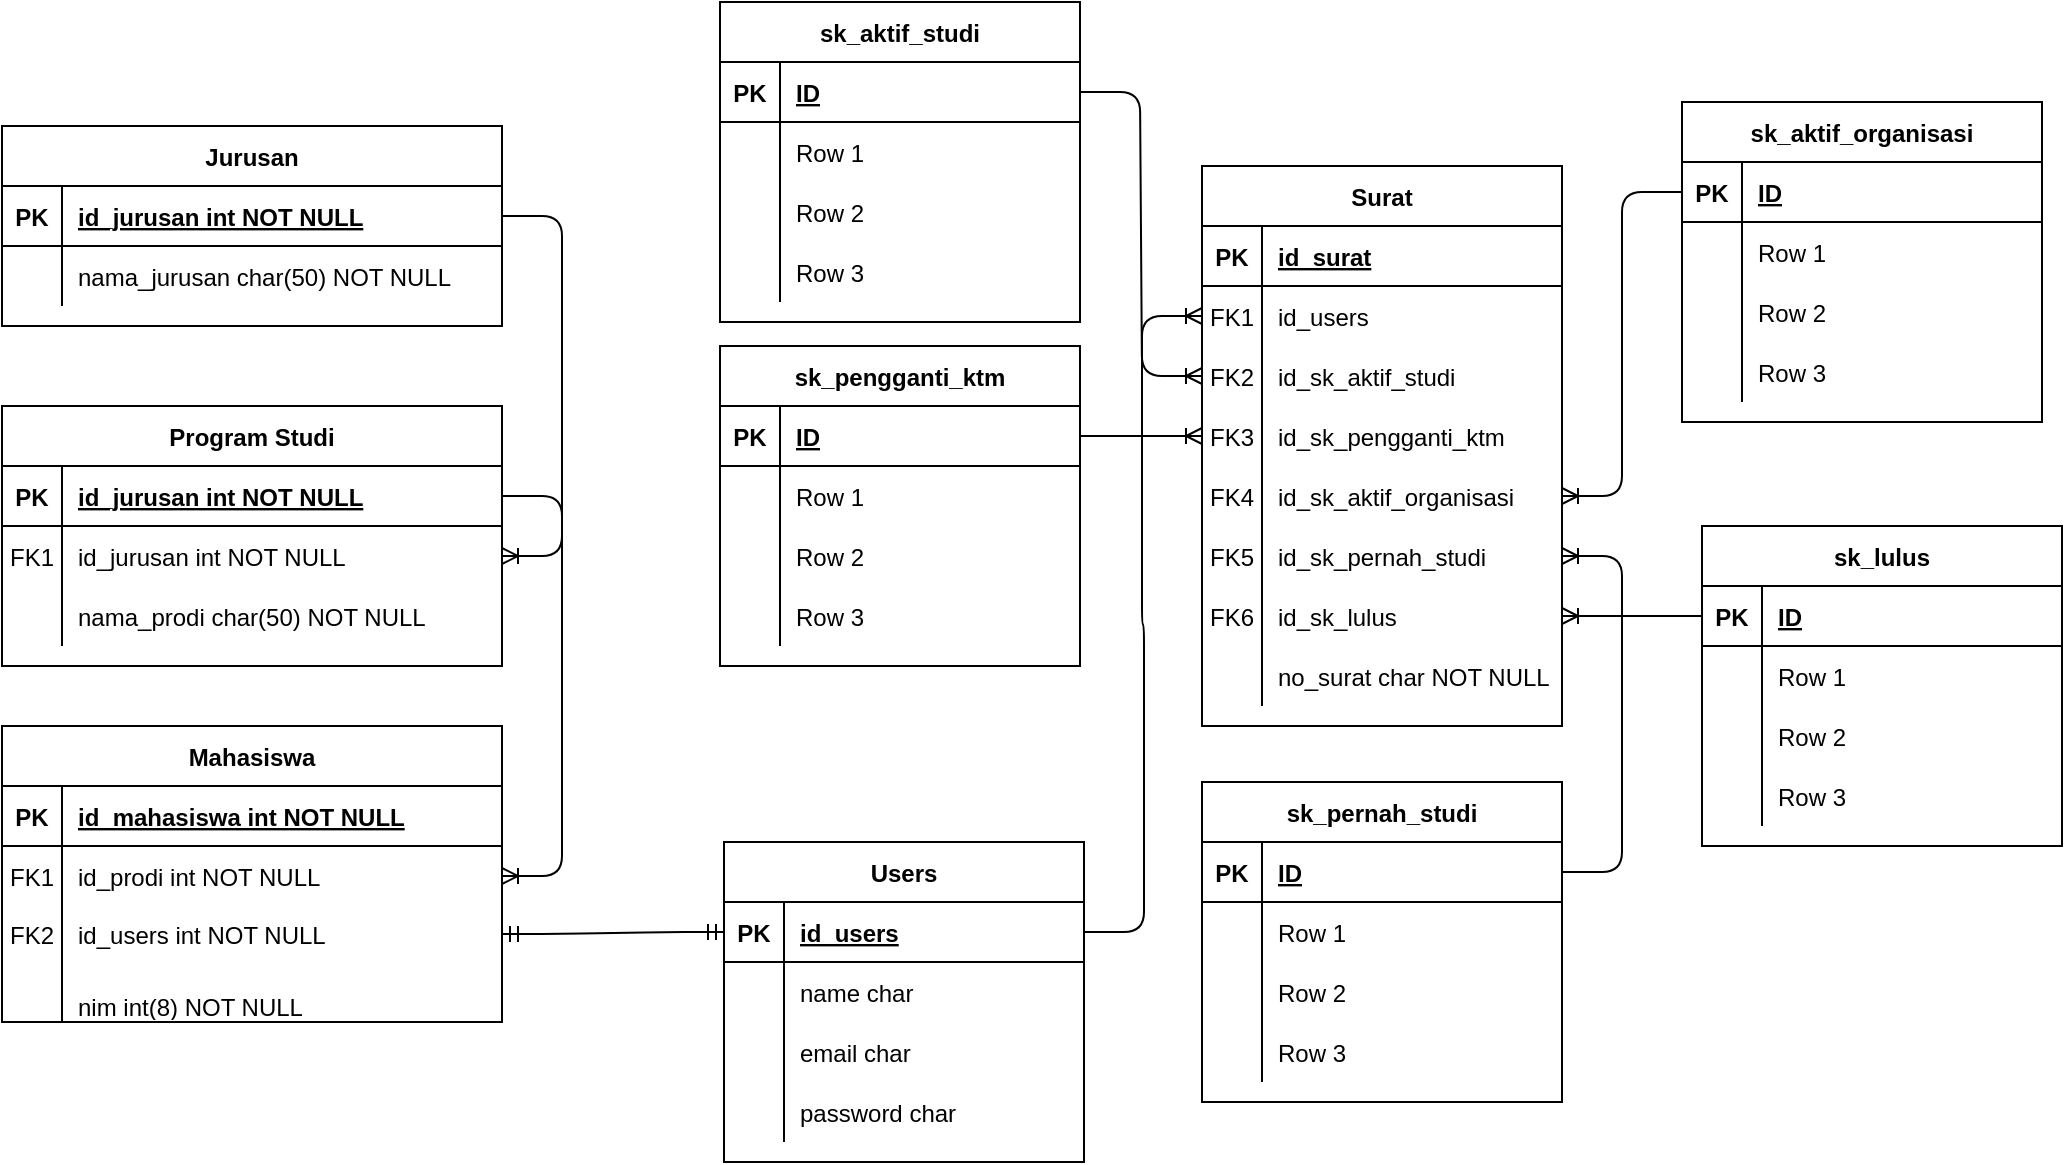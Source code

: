 <mxfile version="14.7.0" type="github">
  <diagram id="R2lEEEUBdFMjLlhIrx00" name="Page-1">
    <mxGraphModel dx="955" dy="493" grid="1" gridSize="10" guides="1" tooltips="1" connect="1" arrows="1" fold="1" page="1" pageScale="1" pageWidth="1654" pageHeight="1169" math="0" shadow="0" extFonts="Permanent Marker^https://fonts.googleapis.com/css?family=Permanent+Marker">
      <root>
        <mxCell id="0" />
        <mxCell id="1" parent="0" />
        <mxCell id="C-vyLk0tnHw3VtMMgP7b-2" value="Program Studi" style="shape=table;startSize=30;container=1;collapsible=1;childLayout=tableLayout;fixedRows=1;rowLines=0;fontStyle=1;align=center;resizeLast=1;" parent="1" vertex="1">
          <mxGeometry x="40" y="212" width="250" height="130" as="geometry" />
        </mxCell>
        <mxCell id="C-vyLk0tnHw3VtMMgP7b-3" value="" style="shape=partialRectangle;collapsible=0;dropTarget=0;pointerEvents=0;fillColor=none;points=[[0,0.5],[1,0.5]];portConstraint=eastwest;top=0;left=0;right=0;bottom=1;" parent="C-vyLk0tnHw3VtMMgP7b-2" vertex="1">
          <mxGeometry y="30" width="250" height="30" as="geometry" />
        </mxCell>
        <mxCell id="C-vyLk0tnHw3VtMMgP7b-4" value="PK" style="shape=partialRectangle;overflow=hidden;connectable=0;fillColor=none;top=0;left=0;bottom=0;right=0;fontStyle=1;" parent="C-vyLk0tnHw3VtMMgP7b-3" vertex="1">
          <mxGeometry width="30" height="30" as="geometry" />
        </mxCell>
        <mxCell id="C-vyLk0tnHw3VtMMgP7b-5" value="id_jurusan int NOT NULL " style="shape=partialRectangle;overflow=hidden;connectable=0;fillColor=none;top=0;left=0;bottom=0;right=0;align=left;spacingLeft=6;fontStyle=5;" parent="C-vyLk0tnHw3VtMMgP7b-3" vertex="1">
          <mxGeometry x="30" width="220" height="30" as="geometry" />
        </mxCell>
        <mxCell id="C-vyLk0tnHw3VtMMgP7b-6" value="" style="shape=partialRectangle;collapsible=0;dropTarget=0;pointerEvents=0;fillColor=none;points=[[0,0.5],[1,0.5]];portConstraint=eastwest;top=0;left=0;right=0;bottom=0;" parent="C-vyLk0tnHw3VtMMgP7b-2" vertex="1">
          <mxGeometry y="60" width="250" height="30" as="geometry" />
        </mxCell>
        <mxCell id="C-vyLk0tnHw3VtMMgP7b-7" value="FK1" style="shape=partialRectangle;overflow=hidden;connectable=0;fillColor=none;top=0;left=0;bottom=0;right=0;" parent="C-vyLk0tnHw3VtMMgP7b-6" vertex="1">
          <mxGeometry width="30" height="30" as="geometry" />
        </mxCell>
        <mxCell id="C-vyLk0tnHw3VtMMgP7b-8" value="id_jurusan int NOT NULL" style="shape=partialRectangle;overflow=hidden;connectable=0;fillColor=none;top=0;left=0;bottom=0;right=0;align=left;spacingLeft=6;" parent="C-vyLk0tnHw3VtMMgP7b-6" vertex="1">
          <mxGeometry x="30" width="220" height="30" as="geometry" />
        </mxCell>
        <mxCell id="C-vyLk0tnHw3VtMMgP7b-9" value="" style="shape=partialRectangle;collapsible=0;dropTarget=0;pointerEvents=0;fillColor=none;points=[[0,0.5],[1,0.5]];portConstraint=eastwest;top=0;left=0;right=0;bottom=0;" parent="C-vyLk0tnHw3VtMMgP7b-2" vertex="1">
          <mxGeometry y="90" width="250" height="30" as="geometry" />
        </mxCell>
        <mxCell id="C-vyLk0tnHw3VtMMgP7b-10" value="" style="shape=partialRectangle;overflow=hidden;connectable=0;fillColor=none;top=0;left=0;bottom=0;right=0;" parent="C-vyLk0tnHw3VtMMgP7b-9" vertex="1">
          <mxGeometry width="30" height="30" as="geometry" />
        </mxCell>
        <mxCell id="C-vyLk0tnHw3VtMMgP7b-11" value="nama_prodi char(50) NOT NULL" style="shape=partialRectangle;overflow=hidden;connectable=0;fillColor=none;top=0;left=0;bottom=0;right=0;align=left;spacingLeft=6;" parent="C-vyLk0tnHw3VtMMgP7b-9" vertex="1">
          <mxGeometry x="30" width="220" height="30" as="geometry" />
        </mxCell>
        <mxCell id="C-vyLk0tnHw3VtMMgP7b-13" value="Mahasiswa" style="shape=table;startSize=30;container=1;collapsible=1;childLayout=tableLayout;fixedRows=1;rowLines=0;fontStyle=1;align=center;resizeLast=1;" parent="1" vertex="1">
          <mxGeometry x="40" y="372" width="250" height="148" as="geometry" />
        </mxCell>
        <mxCell id="C-vyLk0tnHw3VtMMgP7b-14" value="" style="shape=partialRectangle;collapsible=0;dropTarget=0;pointerEvents=0;fillColor=none;points=[[0,0.5],[1,0.5]];portConstraint=eastwest;top=0;left=0;right=0;bottom=1;" parent="C-vyLk0tnHw3VtMMgP7b-13" vertex="1">
          <mxGeometry y="30" width="250" height="30" as="geometry" />
        </mxCell>
        <mxCell id="C-vyLk0tnHw3VtMMgP7b-15" value="PK" style="shape=partialRectangle;overflow=hidden;connectable=0;fillColor=none;top=0;left=0;bottom=0;right=0;fontStyle=1;" parent="C-vyLk0tnHw3VtMMgP7b-14" vertex="1">
          <mxGeometry width="30" height="30" as="geometry" />
        </mxCell>
        <mxCell id="C-vyLk0tnHw3VtMMgP7b-16" value="id_mahasiswa int NOT NULL " style="shape=partialRectangle;overflow=hidden;connectable=0;fillColor=none;top=0;left=0;bottom=0;right=0;align=left;spacingLeft=6;fontStyle=5;" parent="C-vyLk0tnHw3VtMMgP7b-14" vertex="1">
          <mxGeometry x="30" width="220" height="30" as="geometry" />
        </mxCell>
        <mxCell id="C-vyLk0tnHw3VtMMgP7b-17" value="" style="shape=partialRectangle;collapsible=0;dropTarget=0;pointerEvents=0;fillColor=none;points=[[0,0.5],[1,0.5]];portConstraint=eastwest;top=0;left=0;right=0;bottom=0;" parent="C-vyLk0tnHw3VtMMgP7b-13" vertex="1">
          <mxGeometry y="60" width="250" height="30" as="geometry" />
        </mxCell>
        <mxCell id="C-vyLk0tnHw3VtMMgP7b-18" value="FK1" style="shape=partialRectangle;overflow=hidden;connectable=0;fillColor=none;top=0;left=0;bottom=0;right=0;" parent="C-vyLk0tnHw3VtMMgP7b-17" vertex="1">
          <mxGeometry width="30" height="30" as="geometry" />
        </mxCell>
        <mxCell id="C-vyLk0tnHw3VtMMgP7b-19" value="id_prodi int NOT NULL" style="shape=partialRectangle;overflow=hidden;connectable=0;fillColor=none;top=0;left=0;bottom=0;right=0;align=left;spacingLeft=6;" parent="C-vyLk0tnHw3VtMMgP7b-17" vertex="1">
          <mxGeometry x="30" width="220" height="30" as="geometry" />
        </mxCell>
        <mxCell id="C-vyLk0tnHw3VtMMgP7b-20" value="" style="shape=partialRectangle;collapsible=0;dropTarget=0;pointerEvents=0;fillColor=none;points=[[0,0.5],[1,0.5]];portConstraint=eastwest;top=0;left=0;right=0;bottom=0;" parent="C-vyLk0tnHw3VtMMgP7b-13" vertex="1">
          <mxGeometry y="90" width="250" height="28" as="geometry" />
        </mxCell>
        <mxCell id="C-vyLk0tnHw3VtMMgP7b-21" value="FK2" style="shape=partialRectangle;overflow=hidden;connectable=0;fillColor=none;top=0;left=0;bottom=0;right=0;" parent="C-vyLk0tnHw3VtMMgP7b-20" vertex="1">
          <mxGeometry width="30" height="28" as="geometry" />
        </mxCell>
        <mxCell id="C-vyLk0tnHw3VtMMgP7b-22" value="id_users int NOT NULL" style="shape=partialRectangle;overflow=hidden;connectable=0;fillColor=none;top=0;left=0;bottom=0;right=0;align=left;spacingLeft=6;" parent="C-vyLk0tnHw3VtMMgP7b-20" vertex="1">
          <mxGeometry x="30" width="220" height="28" as="geometry" />
        </mxCell>
        <mxCell id="Css9XvRu0PwfQT0z8fTq-24" style="shape=partialRectangle;collapsible=0;dropTarget=0;pointerEvents=0;fillColor=none;points=[[0,0.5],[1,0.5]];portConstraint=eastwest;top=0;left=0;right=0;bottom=0;" vertex="1" parent="C-vyLk0tnHw3VtMMgP7b-13">
          <mxGeometry y="118" width="250" height="30" as="geometry" />
        </mxCell>
        <mxCell id="Css9XvRu0PwfQT0z8fTq-25" style="shape=partialRectangle;overflow=hidden;connectable=0;fillColor=none;top=0;left=0;bottom=0;right=0;" vertex="1" parent="Css9XvRu0PwfQT0z8fTq-24">
          <mxGeometry width="30" height="30" as="geometry" />
        </mxCell>
        <mxCell id="Css9XvRu0PwfQT0z8fTq-26" value="&#xa;nim int(8) NOT NULL&#xa;&#xa;" style="shape=partialRectangle;overflow=hidden;connectable=0;fillColor=none;top=0;left=0;bottom=0;right=0;align=left;spacingLeft=6;" vertex="1" parent="Css9XvRu0PwfQT0z8fTq-24">
          <mxGeometry x="30" width="220" height="30" as="geometry" />
        </mxCell>
        <mxCell id="C-vyLk0tnHw3VtMMgP7b-23" value="Jurusan" style="shape=table;startSize=30;container=1;collapsible=1;childLayout=tableLayout;fixedRows=1;rowLines=0;fontStyle=1;align=center;resizeLast=1;" parent="1" vertex="1">
          <mxGeometry x="40" y="72" width="250" height="100" as="geometry" />
        </mxCell>
        <mxCell id="C-vyLk0tnHw3VtMMgP7b-24" value="" style="shape=partialRectangle;collapsible=0;dropTarget=0;pointerEvents=0;fillColor=none;points=[[0,0.5],[1,0.5]];portConstraint=eastwest;top=0;left=0;right=0;bottom=1;" parent="C-vyLk0tnHw3VtMMgP7b-23" vertex="1">
          <mxGeometry y="30" width="250" height="30" as="geometry" />
        </mxCell>
        <mxCell id="C-vyLk0tnHw3VtMMgP7b-25" value="PK" style="shape=partialRectangle;overflow=hidden;connectable=0;fillColor=none;top=0;left=0;bottom=0;right=0;fontStyle=1;" parent="C-vyLk0tnHw3VtMMgP7b-24" vertex="1">
          <mxGeometry width="30" height="30" as="geometry" />
        </mxCell>
        <mxCell id="C-vyLk0tnHw3VtMMgP7b-26" value="id_jurusan int NOT NULL " style="shape=partialRectangle;overflow=hidden;connectable=0;fillColor=none;top=0;left=0;bottom=0;right=0;align=left;spacingLeft=6;fontStyle=5;" parent="C-vyLk0tnHw3VtMMgP7b-24" vertex="1">
          <mxGeometry x="30" width="220" height="30" as="geometry" />
        </mxCell>
        <mxCell id="C-vyLk0tnHw3VtMMgP7b-27" value="" style="shape=partialRectangle;collapsible=0;dropTarget=0;pointerEvents=0;fillColor=none;points=[[0,0.5],[1,0.5]];portConstraint=eastwest;top=0;left=0;right=0;bottom=0;" parent="C-vyLk0tnHw3VtMMgP7b-23" vertex="1">
          <mxGeometry y="60" width="250" height="30" as="geometry" />
        </mxCell>
        <mxCell id="C-vyLk0tnHw3VtMMgP7b-28" value="" style="shape=partialRectangle;overflow=hidden;connectable=0;fillColor=none;top=0;left=0;bottom=0;right=0;" parent="C-vyLk0tnHw3VtMMgP7b-27" vertex="1">
          <mxGeometry width="30" height="30" as="geometry" />
        </mxCell>
        <mxCell id="C-vyLk0tnHw3VtMMgP7b-29" value="nama_jurusan char(50) NOT NULL" style="shape=partialRectangle;overflow=hidden;connectable=0;fillColor=none;top=0;left=0;bottom=0;right=0;align=left;spacingLeft=6;" parent="C-vyLk0tnHw3VtMMgP7b-27" vertex="1">
          <mxGeometry x="30" width="220" height="30" as="geometry" />
        </mxCell>
        <mxCell id="Css9XvRu0PwfQT0z8fTq-1" value="Users" style="shape=table;startSize=30;container=1;collapsible=1;childLayout=tableLayout;fixedRows=1;rowLines=0;fontStyle=1;align=center;resizeLast=1;" vertex="1" parent="1">
          <mxGeometry x="401" y="430" width="180" height="160" as="geometry" />
        </mxCell>
        <mxCell id="Css9XvRu0PwfQT0z8fTq-2" value="" style="shape=partialRectangle;collapsible=0;dropTarget=0;pointerEvents=0;fillColor=none;top=0;left=0;bottom=1;right=0;points=[[0,0.5],[1,0.5]];portConstraint=eastwest;" vertex="1" parent="Css9XvRu0PwfQT0z8fTq-1">
          <mxGeometry y="30" width="180" height="30" as="geometry" />
        </mxCell>
        <mxCell id="Css9XvRu0PwfQT0z8fTq-3" value="PK" style="shape=partialRectangle;connectable=0;fillColor=none;top=0;left=0;bottom=0;right=0;fontStyle=1;overflow=hidden;" vertex="1" parent="Css9XvRu0PwfQT0z8fTq-2">
          <mxGeometry width="30" height="30" as="geometry" />
        </mxCell>
        <mxCell id="Css9XvRu0PwfQT0z8fTq-4" value="id_users" style="shape=partialRectangle;connectable=0;fillColor=none;top=0;left=0;bottom=0;right=0;align=left;spacingLeft=6;fontStyle=5;overflow=hidden;" vertex="1" parent="Css9XvRu0PwfQT0z8fTq-2">
          <mxGeometry x="30" width="150" height="30" as="geometry" />
        </mxCell>
        <mxCell id="Css9XvRu0PwfQT0z8fTq-5" value="" style="shape=partialRectangle;collapsible=0;dropTarget=0;pointerEvents=0;fillColor=none;top=0;left=0;bottom=0;right=0;points=[[0,0.5],[1,0.5]];portConstraint=eastwest;" vertex="1" parent="Css9XvRu0PwfQT0z8fTq-1">
          <mxGeometry y="60" width="180" height="30" as="geometry" />
        </mxCell>
        <mxCell id="Css9XvRu0PwfQT0z8fTq-6" value="" style="shape=partialRectangle;connectable=0;fillColor=none;top=0;left=0;bottom=0;right=0;editable=1;overflow=hidden;" vertex="1" parent="Css9XvRu0PwfQT0z8fTq-5">
          <mxGeometry width="30" height="30" as="geometry" />
        </mxCell>
        <mxCell id="Css9XvRu0PwfQT0z8fTq-7" value="name char" style="shape=partialRectangle;connectable=0;fillColor=none;top=0;left=0;bottom=0;right=0;align=left;spacingLeft=6;overflow=hidden;" vertex="1" parent="Css9XvRu0PwfQT0z8fTq-5">
          <mxGeometry x="30" width="150" height="30" as="geometry" />
        </mxCell>
        <mxCell id="Css9XvRu0PwfQT0z8fTq-8" value="" style="shape=partialRectangle;collapsible=0;dropTarget=0;pointerEvents=0;fillColor=none;top=0;left=0;bottom=0;right=0;points=[[0,0.5],[1,0.5]];portConstraint=eastwest;" vertex="1" parent="Css9XvRu0PwfQT0z8fTq-1">
          <mxGeometry y="90" width="180" height="30" as="geometry" />
        </mxCell>
        <mxCell id="Css9XvRu0PwfQT0z8fTq-9" value="" style="shape=partialRectangle;connectable=0;fillColor=none;top=0;left=0;bottom=0;right=0;editable=1;overflow=hidden;" vertex="1" parent="Css9XvRu0PwfQT0z8fTq-8">
          <mxGeometry width="30" height="30" as="geometry" />
        </mxCell>
        <mxCell id="Css9XvRu0PwfQT0z8fTq-10" value="email char" style="shape=partialRectangle;connectable=0;fillColor=none;top=0;left=0;bottom=0;right=0;align=left;spacingLeft=6;overflow=hidden;" vertex="1" parent="Css9XvRu0PwfQT0z8fTq-8">
          <mxGeometry x="30" width="150" height="30" as="geometry" />
        </mxCell>
        <mxCell id="Css9XvRu0PwfQT0z8fTq-11" value="" style="shape=partialRectangle;collapsible=0;dropTarget=0;pointerEvents=0;fillColor=none;top=0;left=0;bottom=0;right=0;points=[[0,0.5],[1,0.5]];portConstraint=eastwest;" vertex="1" parent="Css9XvRu0PwfQT0z8fTq-1">
          <mxGeometry y="120" width="180" height="30" as="geometry" />
        </mxCell>
        <mxCell id="Css9XvRu0PwfQT0z8fTq-12" value="" style="shape=partialRectangle;connectable=0;fillColor=none;top=0;left=0;bottom=0;right=0;editable=1;overflow=hidden;" vertex="1" parent="Css9XvRu0PwfQT0z8fTq-11">
          <mxGeometry width="30" height="30" as="geometry" />
        </mxCell>
        <mxCell id="Css9XvRu0PwfQT0z8fTq-13" value="password char" style="shape=partialRectangle;connectable=0;fillColor=none;top=0;left=0;bottom=0;right=0;align=left;spacingLeft=6;overflow=hidden;" vertex="1" parent="Css9XvRu0PwfQT0z8fTq-11">
          <mxGeometry x="30" width="150" height="30" as="geometry" />
        </mxCell>
        <mxCell id="Css9XvRu0PwfQT0z8fTq-28" value="" style="edgeStyle=entityRelationEdgeStyle;fontSize=12;html=1;endArrow=ERmandOne;startArrow=ERmandOne;" edge="1" parent="1" source="Css9XvRu0PwfQT0z8fTq-2" target="C-vyLk0tnHw3VtMMgP7b-20">
          <mxGeometry width="100" height="100" relative="1" as="geometry">
            <mxPoint x="630" y="230" as="sourcePoint" />
            <mxPoint x="730" y="140" as="targetPoint" />
          </mxGeometry>
        </mxCell>
        <mxCell id="Css9XvRu0PwfQT0z8fTq-30" value="Surat" style="shape=table;startSize=30;container=1;collapsible=1;childLayout=tableLayout;fixedRows=1;rowLines=0;fontStyle=1;align=center;resizeLast=1;" vertex="1" parent="1">
          <mxGeometry x="640" y="92" width="180" height="280" as="geometry" />
        </mxCell>
        <mxCell id="Css9XvRu0PwfQT0z8fTq-31" value="" style="shape=partialRectangle;collapsible=0;dropTarget=0;pointerEvents=0;fillColor=none;top=0;left=0;bottom=1;right=0;points=[[0,0.5],[1,0.5]];portConstraint=eastwest;" vertex="1" parent="Css9XvRu0PwfQT0z8fTq-30">
          <mxGeometry y="30" width="180" height="30" as="geometry" />
        </mxCell>
        <mxCell id="Css9XvRu0PwfQT0z8fTq-32" value="PK" style="shape=partialRectangle;connectable=0;fillColor=none;top=0;left=0;bottom=0;right=0;fontStyle=1;overflow=hidden;" vertex="1" parent="Css9XvRu0PwfQT0z8fTq-31">
          <mxGeometry width="30" height="30" as="geometry" />
        </mxCell>
        <mxCell id="Css9XvRu0PwfQT0z8fTq-33" value="id_surat" style="shape=partialRectangle;connectable=0;fillColor=none;top=0;left=0;bottom=0;right=0;align=left;spacingLeft=6;fontStyle=5;overflow=hidden;" vertex="1" parent="Css9XvRu0PwfQT0z8fTq-31">
          <mxGeometry x="30" width="150" height="30" as="geometry" />
        </mxCell>
        <mxCell id="Css9XvRu0PwfQT0z8fTq-34" value="" style="shape=partialRectangle;collapsible=0;dropTarget=0;pointerEvents=0;fillColor=none;top=0;left=0;bottom=0;right=0;points=[[0,0.5],[1,0.5]];portConstraint=eastwest;" vertex="1" parent="Css9XvRu0PwfQT0z8fTq-30">
          <mxGeometry y="60" width="180" height="30" as="geometry" />
        </mxCell>
        <mxCell id="Css9XvRu0PwfQT0z8fTq-35" value="FK1" style="shape=partialRectangle;connectable=0;fillColor=none;top=0;left=0;bottom=0;right=0;editable=1;overflow=hidden;" vertex="1" parent="Css9XvRu0PwfQT0z8fTq-34">
          <mxGeometry width="30" height="30" as="geometry" />
        </mxCell>
        <mxCell id="Css9XvRu0PwfQT0z8fTq-36" value="id_users" style="shape=partialRectangle;connectable=0;fillColor=none;top=0;left=0;bottom=0;right=0;align=left;spacingLeft=6;overflow=hidden;" vertex="1" parent="Css9XvRu0PwfQT0z8fTq-34">
          <mxGeometry x="30" width="150" height="30" as="geometry" />
        </mxCell>
        <mxCell id="Css9XvRu0PwfQT0z8fTq-37" value="" style="shape=partialRectangle;collapsible=0;dropTarget=0;pointerEvents=0;fillColor=none;top=0;left=0;bottom=0;right=0;points=[[0,0.5],[1,0.5]];portConstraint=eastwest;" vertex="1" parent="Css9XvRu0PwfQT0z8fTq-30">
          <mxGeometry y="90" width="180" height="30" as="geometry" />
        </mxCell>
        <mxCell id="Css9XvRu0PwfQT0z8fTq-38" value="FK2" style="shape=partialRectangle;connectable=0;fillColor=none;top=0;left=0;bottom=0;right=0;editable=1;overflow=hidden;" vertex="1" parent="Css9XvRu0PwfQT0z8fTq-37">
          <mxGeometry width="30" height="30" as="geometry" />
        </mxCell>
        <mxCell id="Css9XvRu0PwfQT0z8fTq-39" value="id_sk_aktif_studi" style="shape=partialRectangle;connectable=0;fillColor=none;top=0;left=0;bottom=0;right=0;align=left;spacingLeft=6;overflow=hidden;" vertex="1" parent="Css9XvRu0PwfQT0z8fTq-37">
          <mxGeometry x="30" width="150" height="30" as="geometry" />
        </mxCell>
        <mxCell id="Css9XvRu0PwfQT0z8fTq-40" value="" style="shape=partialRectangle;collapsible=0;dropTarget=0;pointerEvents=0;fillColor=none;top=0;left=0;bottom=0;right=0;points=[[0,0.5],[1,0.5]];portConstraint=eastwest;" vertex="1" parent="Css9XvRu0PwfQT0z8fTq-30">
          <mxGeometry y="120" width="180" height="30" as="geometry" />
        </mxCell>
        <mxCell id="Css9XvRu0PwfQT0z8fTq-41" value="FK3" style="shape=partialRectangle;connectable=0;fillColor=none;top=0;left=0;bottom=0;right=0;editable=1;overflow=hidden;" vertex="1" parent="Css9XvRu0PwfQT0z8fTq-40">
          <mxGeometry width="30" height="30" as="geometry" />
        </mxCell>
        <mxCell id="Css9XvRu0PwfQT0z8fTq-42" value="id_sk_pengganti_ktm" style="shape=partialRectangle;connectable=0;fillColor=none;top=0;left=0;bottom=0;right=0;align=left;spacingLeft=6;overflow=hidden;" vertex="1" parent="Css9XvRu0PwfQT0z8fTq-40">
          <mxGeometry x="30" width="150" height="30" as="geometry" />
        </mxCell>
        <mxCell id="Css9XvRu0PwfQT0z8fTq-48" style="shape=partialRectangle;collapsible=0;dropTarget=0;pointerEvents=0;fillColor=none;top=0;left=0;bottom=0;right=0;points=[[0,0.5],[1,0.5]];portConstraint=eastwest;" vertex="1" parent="Css9XvRu0PwfQT0z8fTq-30">
          <mxGeometry y="150" width="180" height="30" as="geometry" />
        </mxCell>
        <mxCell id="Css9XvRu0PwfQT0z8fTq-49" value="FK4" style="shape=partialRectangle;connectable=0;fillColor=none;top=0;left=0;bottom=0;right=0;editable=1;overflow=hidden;" vertex="1" parent="Css9XvRu0PwfQT0z8fTq-48">
          <mxGeometry width="30" height="30" as="geometry" />
        </mxCell>
        <mxCell id="Css9XvRu0PwfQT0z8fTq-50" value="id_sk_aktif_organisasi" style="shape=partialRectangle;connectable=0;fillColor=none;top=0;left=0;bottom=0;right=0;align=left;spacingLeft=6;overflow=hidden;" vertex="1" parent="Css9XvRu0PwfQT0z8fTq-48">
          <mxGeometry x="30" width="150" height="30" as="geometry" />
        </mxCell>
        <mxCell id="Css9XvRu0PwfQT0z8fTq-51" style="shape=partialRectangle;collapsible=0;dropTarget=0;pointerEvents=0;fillColor=none;top=0;left=0;bottom=0;right=0;points=[[0,0.5],[1,0.5]];portConstraint=eastwest;" vertex="1" parent="Css9XvRu0PwfQT0z8fTq-30">
          <mxGeometry y="180" width="180" height="30" as="geometry" />
        </mxCell>
        <mxCell id="Css9XvRu0PwfQT0z8fTq-52" value="FK5" style="shape=partialRectangle;connectable=0;fillColor=none;top=0;left=0;bottom=0;right=0;editable=1;overflow=hidden;" vertex="1" parent="Css9XvRu0PwfQT0z8fTq-51">
          <mxGeometry width="30" height="30" as="geometry" />
        </mxCell>
        <mxCell id="Css9XvRu0PwfQT0z8fTq-53" value="id_sk_pernah_studi" style="shape=partialRectangle;connectable=0;fillColor=none;top=0;left=0;bottom=0;right=0;align=left;spacingLeft=6;overflow=hidden;" vertex="1" parent="Css9XvRu0PwfQT0z8fTq-51">
          <mxGeometry x="30" width="150" height="30" as="geometry" />
        </mxCell>
        <mxCell id="Css9XvRu0PwfQT0z8fTq-54" style="shape=partialRectangle;collapsible=0;dropTarget=0;pointerEvents=0;fillColor=none;top=0;left=0;bottom=0;right=0;points=[[0,0.5],[1,0.5]];portConstraint=eastwest;" vertex="1" parent="Css9XvRu0PwfQT0z8fTq-30">
          <mxGeometry y="210" width="180" height="30" as="geometry" />
        </mxCell>
        <mxCell id="Css9XvRu0PwfQT0z8fTq-55" value="FK6" style="shape=partialRectangle;connectable=0;fillColor=none;top=0;left=0;bottom=0;right=0;editable=1;overflow=hidden;" vertex="1" parent="Css9XvRu0PwfQT0z8fTq-54">
          <mxGeometry width="30" height="30" as="geometry" />
        </mxCell>
        <mxCell id="Css9XvRu0PwfQT0z8fTq-56" value="id_sk_lulus" style="shape=partialRectangle;connectable=0;fillColor=none;top=0;left=0;bottom=0;right=0;align=left;spacingLeft=6;overflow=hidden;" vertex="1" parent="Css9XvRu0PwfQT0z8fTq-54">
          <mxGeometry x="30" width="150" height="30" as="geometry" />
        </mxCell>
        <mxCell id="Css9XvRu0PwfQT0z8fTq-57" style="shape=partialRectangle;collapsible=0;dropTarget=0;pointerEvents=0;fillColor=none;top=0;left=0;bottom=0;right=0;points=[[0,0.5],[1,0.5]];portConstraint=eastwest;" vertex="1" parent="Css9XvRu0PwfQT0z8fTq-30">
          <mxGeometry y="240" width="180" height="30" as="geometry" />
        </mxCell>
        <mxCell id="Css9XvRu0PwfQT0z8fTq-58" style="shape=partialRectangle;connectable=0;fillColor=none;top=0;left=0;bottom=0;right=0;editable=1;overflow=hidden;" vertex="1" parent="Css9XvRu0PwfQT0z8fTq-57">
          <mxGeometry width="30" height="30" as="geometry" />
        </mxCell>
        <mxCell id="Css9XvRu0PwfQT0z8fTq-59" value="no_surat char NOT NULL" style="shape=partialRectangle;connectable=0;fillColor=none;top=0;left=0;bottom=0;right=0;align=left;spacingLeft=6;overflow=hidden;" vertex="1" parent="Css9XvRu0PwfQT0z8fTq-57">
          <mxGeometry x="30" width="150" height="30" as="geometry" />
        </mxCell>
        <mxCell id="Css9XvRu0PwfQT0z8fTq-45" value="" style="edgeStyle=entityRelationEdgeStyle;fontSize=12;html=1;endArrow=ERoneToMany;" edge="1" parent="1" source="C-vyLk0tnHw3VtMMgP7b-24" target="C-vyLk0tnHw3VtMMgP7b-6">
          <mxGeometry width="100" height="100" relative="1" as="geometry">
            <mxPoint x="-80" y="260" as="sourcePoint" />
            <mxPoint x="20" y="70" as="targetPoint" />
          </mxGeometry>
        </mxCell>
        <mxCell id="Css9XvRu0PwfQT0z8fTq-46" value="" style="edgeStyle=entityRelationEdgeStyle;fontSize=12;html=1;endArrow=ERoneToMany;" edge="1" parent="1" source="C-vyLk0tnHw3VtMMgP7b-3" target="C-vyLk0tnHw3VtMMgP7b-17">
          <mxGeometry width="100" height="100" relative="1" as="geometry">
            <mxPoint x="320" y="372" as="sourcePoint" />
            <mxPoint x="420" y="272" as="targetPoint" />
          </mxGeometry>
        </mxCell>
        <mxCell id="Css9XvRu0PwfQT0z8fTq-47" value="" style="edgeStyle=entityRelationEdgeStyle;fontSize=12;html=1;endArrow=ERoneToMany;" edge="1" parent="1" source="Css9XvRu0PwfQT0z8fTq-2" target="Css9XvRu0PwfQT0z8fTq-34">
          <mxGeometry width="100" height="100" relative="1" as="geometry">
            <mxPoint x="690" y="490" as="sourcePoint" />
            <mxPoint x="790" y="390" as="targetPoint" />
          </mxGeometry>
        </mxCell>
        <mxCell id="Css9XvRu0PwfQT0z8fTq-60" value="sk_aktif_studi" style="shape=table;startSize=30;container=1;collapsible=1;childLayout=tableLayout;fixedRows=1;rowLines=0;fontStyle=1;align=center;resizeLast=1;" vertex="1" parent="1">
          <mxGeometry x="399" y="10" width="180" height="160" as="geometry" />
        </mxCell>
        <mxCell id="Css9XvRu0PwfQT0z8fTq-61" value="" style="shape=partialRectangle;collapsible=0;dropTarget=0;pointerEvents=0;fillColor=none;top=0;left=0;bottom=1;right=0;points=[[0,0.5],[1,0.5]];portConstraint=eastwest;" vertex="1" parent="Css9XvRu0PwfQT0z8fTq-60">
          <mxGeometry y="30" width="180" height="30" as="geometry" />
        </mxCell>
        <mxCell id="Css9XvRu0PwfQT0z8fTq-62" value="PK" style="shape=partialRectangle;connectable=0;fillColor=none;top=0;left=0;bottom=0;right=0;fontStyle=1;overflow=hidden;" vertex="1" parent="Css9XvRu0PwfQT0z8fTq-61">
          <mxGeometry width="30" height="30" as="geometry" />
        </mxCell>
        <mxCell id="Css9XvRu0PwfQT0z8fTq-63" value="ID" style="shape=partialRectangle;connectable=0;fillColor=none;top=0;left=0;bottom=0;right=0;align=left;spacingLeft=6;fontStyle=5;overflow=hidden;" vertex="1" parent="Css9XvRu0PwfQT0z8fTq-61">
          <mxGeometry x="30" width="150" height="30" as="geometry" />
        </mxCell>
        <mxCell id="Css9XvRu0PwfQT0z8fTq-64" value="" style="shape=partialRectangle;collapsible=0;dropTarget=0;pointerEvents=0;fillColor=none;top=0;left=0;bottom=0;right=0;points=[[0,0.5],[1,0.5]];portConstraint=eastwest;" vertex="1" parent="Css9XvRu0PwfQT0z8fTq-60">
          <mxGeometry y="60" width="180" height="30" as="geometry" />
        </mxCell>
        <mxCell id="Css9XvRu0PwfQT0z8fTq-65" value="" style="shape=partialRectangle;connectable=0;fillColor=none;top=0;left=0;bottom=0;right=0;editable=1;overflow=hidden;" vertex="1" parent="Css9XvRu0PwfQT0z8fTq-64">
          <mxGeometry width="30" height="30" as="geometry" />
        </mxCell>
        <mxCell id="Css9XvRu0PwfQT0z8fTq-66" value="Row 1" style="shape=partialRectangle;connectable=0;fillColor=none;top=0;left=0;bottom=0;right=0;align=left;spacingLeft=6;overflow=hidden;" vertex="1" parent="Css9XvRu0PwfQT0z8fTq-64">
          <mxGeometry x="30" width="150" height="30" as="geometry" />
        </mxCell>
        <mxCell id="Css9XvRu0PwfQT0z8fTq-67" value="" style="shape=partialRectangle;collapsible=0;dropTarget=0;pointerEvents=0;fillColor=none;top=0;left=0;bottom=0;right=0;points=[[0,0.5],[1,0.5]];portConstraint=eastwest;" vertex="1" parent="Css9XvRu0PwfQT0z8fTq-60">
          <mxGeometry y="90" width="180" height="30" as="geometry" />
        </mxCell>
        <mxCell id="Css9XvRu0PwfQT0z8fTq-68" value="" style="shape=partialRectangle;connectable=0;fillColor=none;top=0;left=0;bottom=0;right=0;editable=1;overflow=hidden;" vertex="1" parent="Css9XvRu0PwfQT0z8fTq-67">
          <mxGeometry width="30" height="30" as="geometry" />
        </mxCell>
        <mxCell id="Css9XvRu0PwfQT0z8fTq-69" value="Row 2" style="shape=partialRectangle;connectable=0;fillColor=none;top=0;left=0;bottom=0;right=0;align=left;spacingLeft=6;overflow=hidden;" vertex="1" parent="Css9XvRu0PwfQT0z8fTq-67">
          <mxGeometry x="30" width="150" height="30" as="geometry" />
        </mxCell>
        <mxCell id="Css9XvRu0PwfQT0z8fTq-70" value="" style="shape=partialRectangle;collapsible=0;dropTarget=0;pointerEvents=0;fillColor=none;top=0;left=0;bottom=0;right=0;points=[[0,0.5],[1,0.5]];portConstraint=eastwest;" vertex="1" parent="Css9XvRu0PwfQT0z8fTq-60">
          <mxGeometry y="120" width="180" height="30" as="geometry" />
        </mxCell>
        <mxCell id="Css9XvRu0PwfQT0z8fTq-71" value="" style="shape=partialRectangle;connectable=0;fillColor=none;top=0;left=0;bottom=0;right=0;editable=1;overflow=hidden;" vertex="1" parent="Css9XvRu0PwfQT0z8fTq-70">
          <mxGeometry width="30" height="30" as="geometry" />
        </mxCell>
        <mxCell id="Css9XvRu0PwfQT0z8fTq-72" value="Row 3" style="shape=partialRectangle;connectable=0;fillColor=none;top=0;left=0;bottom=0;right=0;align=left;spacingLeft=6;overflow=hidden;" vertex="1" parent="Css9XvRu0PwfQT0z8fTq-70">
          <mxGeometry x="30" width="150" height="30" as="geometry" />
        </mxCell>
        <mxCell id="Css9XvRu0PwfQT0z8fTq-73" value="sk_pengganti_ktm" style="shape=table;startSize=30;container=1;collapsible=1;childLayout=tableLayout;fixedRows=1;rowLines=0;fontStyle=1;align=center;resizeLast=1;" vertex="1" parent="1">
          <mxGeometry x="399" y="182" width="180" height="160" as="geometry" />
        </mxCell>
        <mxCell id="Css9XvRu0PwfQT0z8fTq-74" value="" style="shape=partialRectangle;collapsible=0;dropTarget=0;pointerEvents=0;fillColor=none;top=0;left=0;bottom=1;right=0;points=[[0,0.5],[1,0.5]];portConstraint=eastwest;" vertex="1" parent="Css9XvRu0PwfQT0z8fTq-73">
          <mxGeometry y="30" width="180" height="30" as="geometry" />
        </mxCell>
        <mxCell id="Css9XvRu0PwfQT0z8fTq-75" value="PK" style="shape=partialRectangle;connectable=0;fillColor=none;top=0;left=0;bottom=0;right=0;fontStyle=1;overflow=hidden;" vertex="1" parent="Css9XvRu0PwfQT0z8fTq-74">
          <mxGeometry width="30" height="30" as="geometry" />
        </mxCell>
        <mxCell id="Css9XvRu0PwfQT0z8fTq-76" value="ID" style="shape=partialRectangle;connectable=0;fillColor=none;top=0;left=0;bottom=0;right=0;align=left;spacingLeft=6;fontStyle=5;overflow=hidden;" vertex="1" parent="Css9XvRu0PwfQT0z8fTq-74">
          <mxGeometry x="30" width="150" height="30" as="geometry" />
        </mxCell>
        <mxCell id="Css9XvRu0PwfQT0z8fTq-77" value="" style="shape=partialRectangle;collapsible=0;dropTarget=0;pointerEvents=0;fillColor=none;top=0;left=0;bottom=0;right=0;points=[[0,0.5],[1,0.5]];portConstraint=eastwest;" vertex="1" parent="Css9XvRu0PwfQT0z8fTq-73">
          <mxGeometry y="60" width="180" height="30" as="geometry" />
        </mxCell>
        <mxCell id="Css9XvRu0PwfQT0z8fTq-78" value="" style="shape=partialRectangle;connectable=0;fillColor=none;top=0;left=0;bottom=0;right=0;editable=1;overflow=hidden;" vertex="1" parent="Css9XvRu0PwfQT0z8fTq-77">
          <mxGeometry width="30" height="30" as="geometry" />
        </mxCell>
        <mxCell id="Css9XvRu0PwfQT0z8fTq-79" value="Row 1" style="shape=partialRectangle;connectable=0;fillColor=none;top=0;left=0;bottom=0;right=0;align=left;spacingLeft=6;overflow=hidden;" vertex="1" parent="Css9XvRu0PwfQT0z8fTq-77">
          <mxGeometry x="30" width="150" height="30" as="geometry" />
        </mxCell>
        <mxCell id="Css9XvRu0PwfQT0z8fTq-80" value="" style="shape=partialRectangle;collapsible=0;dropTarget=0;pointerEvents=0;fillColor=none;top=0;left=0;bottom=0;right=0;points=[[0,0.5],[1,0.5]];portConstraint=eastwest;" vertex="1" parent="Css9XvRu0PwfQT0z8fTq-73">
          <mxGeometry y="90" width="180" height="30" as="geometry" />
        </mxCell>
        <mxCell id="Css9XvRu0PwfQT0z8fTq-81" value="" style="shape=partialRectangle;connectable=0;fillColor=none;top=0;left=0;bottom=0;right=0;editable=1;overflow=hidden;" vertex="1" parent="Css9XvRu0PwfQT0z8fTq-80">
          <mxGeometry width="30" height="30" as="geometry" />
        </mxCell>
        <mxCell id="Css9XvRu0PwfQT0z8fTq-82" value="Row 2" style="shape=partialRectangle;connectable=0;fillColor=none;top=0;left=0;bottom=0;right=0;align=left;spacingLeft=6;overflow=hidden;" vertex="1" parent="Css9XvRu0PwfQT0z8fTq-80">
          <mxGeometry x="30" width="150" height="30" as="geometry" />
        </mxCell>
        <mxCell id="Css9XvRu0PwfQT0z8fTq-83" value="" style="shape=partialRectangle;collapsible=0;dropTarget=0;pointerEvents=0;fillColor=none;top=0;left=0;bottom=0;right=0;points=[[0,0.5],[1,0.5]];portConstraint=eastwest;" vertex="1" parent="Css9XvRu0PwfQT0z8fTq-73">
          <mxGeometry y="120" width="180" height="30" as="geometry" />
        </mxCell>
        <mxCell id="Css9XvRu0PwfQT0z8fTq-84" value="" style="shape=partialRectangle;connectable=0;fillColor=none;top=0;left=0;bottom=0;right=0;editable=1;overflow=hidden;" vertex="1" parent="Css9XvRu0PwfQT0z8fTq-83">
          <mxGeometry width="30" height="30" as="geometry" />
        </mxCell>
        <mxCell id="Css9XvRu0PwfQT0z8fTq-85" value="Row 3" style="shape=partialRectangle;connectable=0;fillColor=none;top=0;left=0;bottom=0;right=0;align=left;spacingLeft=6;overflow=hidden;" vertex="1" parent="Css9XvRu0PwfQT0z8fTq-83">
          <mxGeometry x="30" width="150" height="30" as="geometry" />
        </mxCell>
        <mxCell id="Css9XvRu0PwfQT0z8fTq-86" value="sk_aktif_organisasi" style="shape=table;startSize=30;container=1;collapsible=1;childLayout=tableLayout;fixedRows=1;rowLines=0;fontStyle=1;align=center;resizeLast=1;" vertex="1" parent="1">
          <mxGeometry x="880" y="60" width="180" height="160" as="geometry" />
        </mxCell>
        <mxCell id="Css9XvRu0PwfQT0z8fTq-87" value="" style="shape=partialRectangle;collapsible=0;dropTarget=0;pointerEvents=0;fillColor=none;top=0;left=0;bottom=1;right=0;points=[[0,0.5],[1,0.5]];portConstraint=eastwest;" vertex="1" parent="Css9XvRu0PwfQT0z8fTq-86">
          <mxGeometry y="30" width="180" height="30" as="geometry" />
        </mxCell>
        <mxCell id="Css9XvRu0PwfQT0z8fTq-88" value="PK" style="shape=partialRectangle;connectable=0;fillColor=none;top=0;left=0;bottom=0;right=0;fontStyle=1;overflow=hidden;" vertex="1" parent="Css9XvRu0PwfQT0z8fTq-87">
          <mxGeometry width="30" height="30" as="geometry" />
        </mxCell>
        <mxCell id="Css9XvRu0PwfQT0z8fTq-89" value="ID" style="shape=partialRectangle;connectable=0;fillColor=none;top=0;left=0;bottom=0;right=0;align=left;spacingLeft=6;fontStyle=5;overflow=hidden;" vertex="1" parent="Css9XvRu0PwfQT0z8fTq-87">
          <mxGeometry x="30" width="150" height="30" as="geometry" />
        </mxCell>
        <mxCell id="Css9XvRu0PwfQT0z8fTq-90" value="" style="shape=partialRectangle;collapsible=0;dropTarget=0;pointerEvents=0;fillColor=none;top=0;left=0;bottom=0;right=0;points=[[0,0.5],[1,0.5]];portConstraint=eastwest;" vertex="1" parent="Css9XvRu0PwfQT0z8fTq-86">
          <mxGeometry y="60" width="180" height="30" as="geometry" />
        </mxCell>
        <mxCell id="Css9XvRu0PwfQT0z8fTq-91" value="" style="shape=partialRectangle;connectable=0;fillColor=none;top=0;left=0;bottom=0;right=0;editable=1;overflow=hidden;" vertex="1" parent="Css9XvRu0PwfQT0z8fTq-90">
          <mxGeometry width="30" height="30" as="geometry" />
        </mxCell>
        <mxCell id="Css9XvRu0PwfQT0z8fTq-92" value="Row 1" style="shape=partialRectangle;connectable=0;fillColor=none;top=0;left=0;bottom=0;right=0;align=left;spacingLeft=6;overflow=hidden;" vertex="1" parent="Css9XvRu0PwfQT0z8fTq-90">
          <mxGeometry x="30" width="150" height="30" as="geometry" />
        </mxCell>
        <mxCell id="Css9XvRu0PwfQT0z8fTq-93" value="" style="shape=partialRectangle;collapsible=0;dropTarget=0;pointerEvents=0;fillColor=none;top=0;left=0;bottom=0;right=0;points=[[0,0.5],[1,0.5]];portConstraint=eastwest;" vertex="1" parent="Css9XvRu0PwfQT0z8fTq-86">
          <mxGeometry y="90" width="180" height="30" as="geometry" />
        </mxCell>
        <mxCell id="Css9XvRu0PwfQT0z8fTq-94" value="" style="shape=partialRectangle;connectable=0;fillColor=none;top=0;left=0;bottom=0;right=0;editable=1;overflow=hidden;" vertex="1" parent="Css9XvRu0PwfQT0z8fTq-93">
          <mxGeometry width="30" height="30" as="geometry" />
        </mxCell>
        <mxCell id="Css9XvRu0PwfQT0z8fTq-95" value="Row 2" style="shape=partialRectangle;connectable=0;fillColor=none;top=0;left=0;bottom=0;right=0;align=left;spacingLeft=6;overflow=hidden;" vertex="1" parent="Css9XvRu0PwfQT0z8fTq-93">
          <mxGeometry x="30" width="150" height="30" as="geometry" />
        </mxCell>
        <mxCell id="Css9XvRu0PwfQT0z8fTq-96" value="" style="shape=partialRectangle;collapsible=0;dropTarget=0;pointerEvents=0;fillColor=none;top=0;left=0;bottom=0;right=0;points=[[0,0.5],[1,0.5]];portConstraint=eastwest;" vertex="1" parent="Css9XvRu0PwfQT0z8fTq-86">
          <mxGeometry y="120" width="180" height="30" as="geometry" />
        </mxCell>
        <mxCell id="Css9XvRu0PwfQT0z8fTq-97" value="" style="shape=partialRectangle;connectable=0;fillColor=none;top=0;left=0;bottom=0;right=0;editable=1;overflow=hidden;" vertex="1" parent="Css9XvRu0PwfQT0z8fTq-96">
          <mxGeometry width="30" height="30" as="geometry" />
        </mxCell>
        <mxCell id="Css9XvRu0PwfQT0z8fTq-98" value="Row 3" style="shape=partialRectangle;connectable=0;fillColor=none;top=0;left=0;bottom=0;right=0;align=left;spacingLeft=6;overflow=hidden;" vertex="1" parent="Css9XvRu0PwfQT0z8fTq-96">
          <mxGeometry x="30" width="150" height="30" as="geometry" />
        </mxCell>
        <mxCell id="Css9XvRu0PwfQT0z8fTq-99" value="sk_pernah_studi" style="shape=table;startSize=30;container=1;collapsible=1;childLayout=tableLayout;fixedRows=1;rowLines=0;fontStyle=1;align=center;resizeLast=1;" vertex="1" parent="1">
          <mxGeometry x="640" y="400" width="180" height="160" as="geometry" />
        </mxCell>
        <mxCell id="Css9XvRu0PwfQT0z8fTq-100" value="" style="shape=partialRectangle;collapsible=0;dropTarget=0;pointerEvents=0;fillColor=none;top=0;left=0;bottom=1;right=0;points=[[0,0.5],[1,0.5]];portConstraint=eastwest;" vertex="1" parent="Css9XvRu0PwfQT0z8fTq-99">
          <mxGeometry y="30" width="180" height="30" as="geometry" />
        </mxCell>
        <mxCell id="Css9XvRu0PwfQT0z8fTq-101" value="PK" style="shape=partialRectangle;connectable=0;fillColor=none;top=0;left=0;bottom=0;right=0;fontStyle=1;overflow=hidden;" vertex="1" parent="Css9XvRu0PwfQT0z8fTq-100">
          <mxGeometry width="30" height="30" as="geometry" />
        </mxCell>
        <mxCell id="Css9XvRu0PwfQT0z8fTq-102" value="ID" style="shape=partialRectangle;connectable=0;fillColor=none;top=0;left=0;bottom=0;right=0;align=left;spacingLeft=6;fontStyle=5;overflow=hidden;" vertex="1" parent="Css9XvRu0PwfQT0z8fTq-100">
          <mxGeometry x="30" width="150" height="30" as="geometry" />
        </mxCell>
        <mxCell id="Css9XvRu0PwfQT0z8fTq-103" value="" style="shape=partialRectangle;collapsible=0;dropTarget=0;pointerEvents=0;fillColor=none;top=0;left=0;bottom=0;right=0;points=[[0,0.5],[1,0.5]];portConstraint=eastwest;" vertex="1" parent="Css9XvRu0PwfQT0z8fTq-99">
          <mxGeometry y="60" width="180" height="30" as="geometry" />
        </mxCell>
        <mxCell id="Css9XvRu0PwfQT0z8fTq-104" value="" style="shape=partialRectangle;connectable=0;fillColor=none;top=0;left=0;bottom=0;right=0;editable=1;overflow=hidden;" vertex="1" parent="Css9XvRu0PwfQT0z8fTq-103">
          <mxGeometry width="30" height="30" as="geometry" />
        </mxCell>
        <mxCell id="Css9XvRu0PwfQT0z8fTq-105" value="Row 1" style="shape=partialRectangle;connectable=0;fillColor=none;top=0;left=0;bottom=0;right=0;align=left;spacingLeft=6;overflow=hidden;" vertex="1" parent="Css9XvRu0PwfQT0z8fTq-103">
          <mxGeometry x="30" width="150" height="30" as="geometry" />
        </mxCell>
        <mxCell id="Css9XvRu0PwfQT0z8fTq-106" value="" style="shape=partialRectangle;collapsible=0;dropTarget=0;pointerEvents=0;fillColor=none;top=0;left=0;bottom=0;right=0;points=[[0,0.5],[1,0.5]];portConstraint=eastwest;" vertex="1" parent="Css9XvRu0PwfQT0z8fTq-99">
          <mxGeometry y="90" width="180" height="30" as="geometry" />
        </mxCell>
        <mxCell id="Css9XvRu0PwfQT0z8fTq-107" value="" style="shape=partialRectangle;connectable=0;fillColor=none;top=0;left=0;bottom=0;right=0;editable=1;overflow=hidden;" vertex="1" parent="Css9XvRu0PwfQT0z8fTq-106">
          <mxGeometry width="30" height="30" as="geometry" />
        </mxCell>
        <mxCell id="Css9XvRu0PwfQT0z8fTq-108" value="Row 2" style="shape=partialRectangle;connectable=0;fillColor=none;top=0;left=0;bottom=0;right=0;align=left;spacingLeft=6;overflow=hidden;" vertex="1" parent="Css9XvRu0PwfQT0z8fTq-106">
          <mxGeometry x="30" width="150" height="30" as="geometry" />
        </mxCell>
        <mxCell id="Css9XvRu0PwfQT0z8fTq-109" value="" style="shape=partialRectangle;collapsible=0;dropTarget=0;pointerEvents=0;fillColor=none;top=0;left=0;bottom=0;right=0;points=[[0,0.5],[1,0.5]];portConstraint=eastwest;" vertex="1" parent="Css9XvRu0PwfQT0z8fTq-99">
          <mxGeometry y="120" width="180" height="30" as="geometry" />
        </mxCell>
        <mxCell id="Css9XvRu0PwfQT0z8fTq-110" value="" style="shape=partialRectangle;connectable=0;fillColor=none;top=0;left=0;bottom=0;right=0;editable=1;overflow=hidden;" vertex="1" parent="Css9XvRu0PwfQT0z8fTq-109">
          <mxGeometry width="30" height="30" as="geometry" />
        </mxCell>
        <mxCell id="Css9XvRu0PwfQT0z8fTq-111" value="Row 3" style="shape=partialRectangle;connectable=0;fillColor=none;top=0;left=0;bottom=0;right=0;align=left;spacingLeft=6;overflow=hidden;" vertex="1" parent="Css9XvRu0PwfQT0z8fTq-109">
          <mxGeometry x="30" width="150" height="30" as="geometry" />
        </mxCell>
        <mxCell id="Css9XvRu0PwfQT0z8fTq-112" value="sk_lulus" style="shape=table;startSize=30;container=1;collapsible=1;childLayout=tableLayout;fixedRows=1;rowLines=0;fontStyle=1;align=center;resizeLast=1;" vertex="1" parent="1">
          <mxGeometry x="890" y="272" width="180" height="160" as="geometry" />
        </mxCell>
        <mxCell id="Css9XvRu0PwfQT0z8fTq-113" value="" style="shape=partialRectangle;collapsible=0;dropTarget=0;pointerEvents=0;fillColor=none;top=0;left=0;bottom=1;right=0;points=[[0,0.5],[1,0.5]];portConstraint=eastwest;" vertex="1" parent="Css9XvRu0PwfQT0z8fTq-112">
          <mxGeometry y="30" width="180" height="30" as="geometry" />
        </mxCell>
        <mxCell id="Css9XvRu0PwfQT0z8fTq-114" value="PK" style="shape=partialRectangle;connectable=0;fillColor=none;top=0;left=0;bottom=0;right=0;fontStyle=1;overflow=hidden;" vertex="1" parent="Css9XvRu0PwfQT0z8fTq-113">
          <mxGeometry width="30" height="30" as="geometry" />
        </mxCell>
        <mxCell id="Css9XvRu0PwfQT0z8fTq-115" value="ID" style="shape=partialRectangle;connectable=0;fillColor=none;top=0;left=0;bottom=0;right=0;align=left;spacingLeft=6;fontStyle=5;overflow=hidden;" vertex="1" parent="Css9XvRu0PwfQT0z8fTq-113">
          <mxGeometry x="30" width="150" height="30" as="geometry" />
        </mxCell>
        <mxCell id="Css9XvRu0PwfQT0z8fTq-116" value="" style="shape=partialRectangle;collapsible=0;dropTarget=0;pointerEvents=0;fillColor=none;top=0;left=0;bottom=0;right=0;points=[[0,0.5],[1,0.5]];portConstraint=eastwest;" vertex="1" parent="Css9XvRu0PwfQT0z8fTq-112">
          <mxGeometry y="60" width="180" height="30" as="geometry" />
        </mxCell>
        <mxCell id="Css9XvRu0PwfQT0z8fTq-117" value="" style="shape=partialRectangle;connectable=0;fillColor=none;top=0;left=0;bottom=0;right=0;editable=1;overflow=hidden;" vertex="1" parent="Css9XvRu0PwfQT0z8fTq-116">
          <mxGeometry width="30" height="30" as="geometry" />
        </mxCell>
        <mxCell id="Css9XvRu0PwfQT0z8fTq-118" value="Row 1" style="shape=partialRectangle;connectable=0;fillColor=none;top=0;left=0;bottom=0;right=0;align=left;spacingLeft=6;overflow=hidden;" vertex="1" parent="Css9XvRu0PwfQT0z8fTq-116">
          <mxGeometry x="30" width="150" height="30" as="geometry" />
        </mxCell>
        <mxCell id="Css9XvRu0PwfQT0z8fTq-119" value="" style="shape=partialRectangle;collapsible=0;dropTarget=0;pointerEvents=0;fillColor=none;top=0;left=0;bottom=0;right=0;points=[[0,0.5],[1,0.5]];portConstraint=eastwest;" vertex="1" parent="Css9XvRu0PwfQT0z8fTq-112">
          <mxGeometry y="90" width="180" height="30" as="geometry" />
        </mxCell>
        <mxCell id="Css9XvRu0PwfQT0z8fTq-120" value="" style="shape=partialRectangle;connectable=0;fillColor=none;top=0;left=0;bottom=0;right=0;editable=1;overflow=hidden;" vertex="1" parent="Css9XvRu0PwfQT0z8fTq-119">
          <mxGeometry width="30" height="30" as="geometry" />
        </mxCell>
        <mxCell id="Css9XvRu0PwfQT0z8fTq-121" value="Row 2" style="shape=partialRectangle;connectable=0;fillColor=none;top=0;left=0;bottom=0;right=0;align=left;spacingLeft=6;overflow=hidden;" vertex="1" parent="Css9XvRu0PwfQT0z8fTq-119">
          <mxGeometry x="30" width="150" height="30" as="geometry" />
        </mxCell>
        <mxCell id="Css9XvRu0PwfQT0z8fTq-122" value="" style="shape=partialRectangle;collapsible=0;dropTarget=0;pointerEvents=0;fillColor=none;top=0;left=0;bottom=0;right=0;points=[[0,0.5],[1,0.5]];portConstraint=eastwest;" vertex="1" parent="Css9XvRu0PwfQT0z8fTq-112">
          <mxGeometry y="120" width="180" height="30" as="geometry" />
        </mxCell>
        <mxCell id="Css9XvRu0PwfQT0z8fTq-123" value="" style="shape=partialRectangle;connectable=0;fillColor=none;top=0;left=0;bottom=0;right=0;editable=1;overflow=hidden;" vertex="1" parent="Css9XvRu0PwfQT0z8fTq-122">
          <mxGeometry width="30" height="30" as="geometry" />
        </mxCell>
        <mxCell id="Css9XvRu0PwfQT0z8fTq-124" value="Row 3" style="shape=partialRectangle;connectable=0;fillColor=none;top=0;left=0;bottom=0;right=0;align=left;spacingLeft=6;overflow=hidden;" vertex="1" parent="Css9XvRu0PwfQT0z8fTq-122">
          <mxGeometry x="30" width="150" height="30" as="geometry" />
        </mxCell>
        <mxCell id="Css9XvRu0PwfQT0z8fTq-125" value="" style="edgeStyle=entityRelationEdgeStyle;fontSize=12;html=1;endArrow=ERoneToMany;" edge="1" parent="1" source="Css9XvRu0PwfQT0z8fTq-61" target="Css9XvRu0PwfQT0z8fTq-37">
          <mxGeometry width="100" height="100" relative="1" as="geometry">
            <mxPoint x="630" y="320" as="sourcePoint" />
            <mxPoint x="730" y="220" as="targetPoint" />
          </mxGeometry>
        </mxCell>
        <mxCell id="Css9XvRu0PwfQT0z8fTq-126" value="" style="edgeStyle=entityRelationEdgeStyle;fontSize=12;html=1;endArrow=ERoneToMany;" edge="1" parent="1" source="Css9XvRu0PwfQT0z8fTq-74" target="Css9XvRu0PwfQT0z8fTq-40">
          <mxGeometry width="100" height="100" relative="1" as="geometry">
            <mxPoint x="650" y="340" as="sourcePoint" />
            <mxPoint x="750" y="240" as="targetPoint" />
          </mxGeometry>
        </mxCell>
        <mxCell id="Css9XvRu0PwfQT0z8fTq-128" value="" style="edgeStyle=entityRelationEdgeStyle;fontSize=12;html=1;endArrow=ERoneToMany;" edge="1" parent="1" source="Css9XvRu0PwfQT0z8fTq-87" target="Css9XvRu0PwfQT0z8fTq-48">
          <mxGeometry width="100" height="100" relative="1" as="geometry">
            <mxPoint x="630" y="300" as="sourcePoint" />
            <mxPoint x="730" y="200" as="targetPoint" />
          </mxGeometry>
        </mxCell>
        <mxCell id="Css9XvRu0PwfQT0z8fTq-130" value="" style="edgeStyle=entityRelationEdgeStyle;fontSize=12;html=1;endArrow=ERoneToMany;" edge="1" parent="1" source="Css9XvRu0PwfQT0z8fTq-100" target="Css9XvRu0PwfQT0z8fTq-51">
          <mxGeometry width="100" height="100" relative="1" as="geometry">
            <mxPoint x="720" y="272" as="sourcePoint" />
            <mxPoint x="820" y="172" as="targetPoint" />
          </mxGeometry>
        </mxCell>
        <mxCell id="Css9XvRu0PwfQT0z8fTq-131" value="" style="edgeStyle=entityRelationEdgeStyle;fontSize=12;html=1;endArrow=ERoneToMany;" edge="1" parent="1" source="Css9XvRu0PwfQT0z8fTq-113" target="Css9XvRu0PwfQT0z8fTq-54">
          <mxGeometry width="100" height="100" relative="1" as="geometry">
            <mxPoint x="630" y="280" as="sourcePoint" />
            <mxPoint x="730" y="180" as="targetPoint" />
          </mxGeometry>
        </mxCell>
      </root>
    </mxGraphModel>
  </diagram>
</mxfile>
